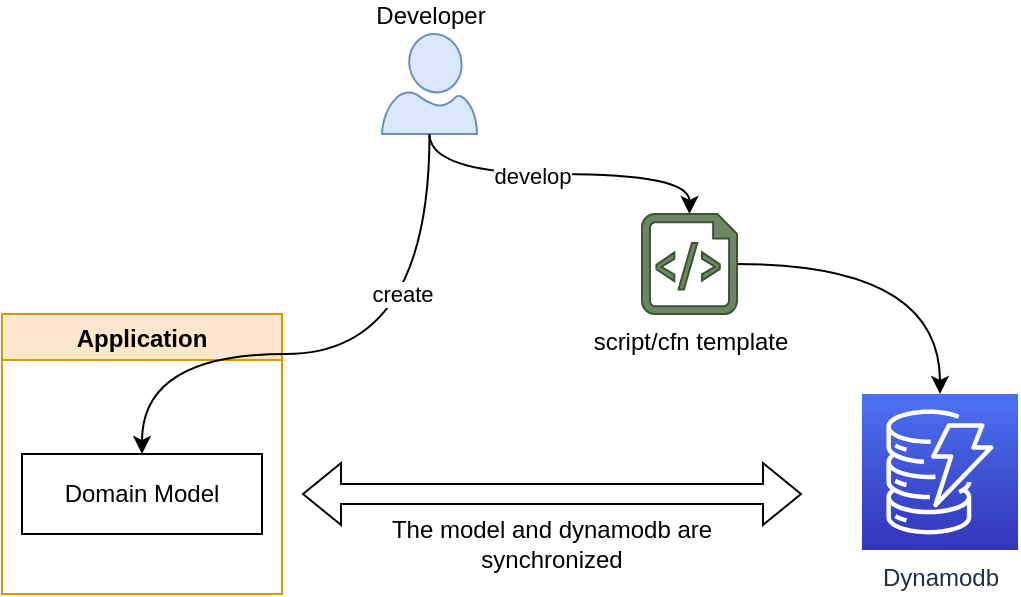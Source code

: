 <mxfile version="14.6.13" type="device" pages="2"><diagram id="z9rTWREqDK0bqpPcEoAy" name="Why DynamoDb?"><mxGraphModel dx="2522" dy="856" grid="1" gridSize="10" guides="1" tooltips="1" connect="1" arrows="1" fold="1" page="1" pageScale="1" pageWidth="1100" pageHeight="850" math="0" shadow="0"><root><mxCell id="0"/><mxCell id="1" parent="0"/><mxCell id="uYyJrdWygwBAWNOMPI6u-1" style="edgeStyle=orthogonalEdgeStyle;curved=1;rounded=0;orthogonalLoop=1;jettySize=auto;html=1;entryX=0.5;entryY=0;entryDx=0;entryDy=0;entryPerimeter=0;fontColor=#000000;exitX=0.5;exitY=1;exitDx=0;exitDy=0;exitPerimeter=0;" edge="1" parent="1" source="uYyJrdWygwBAWNOMPI6u-3" target="uYyJrdWygwBAWNOMPI6u-7"><mxGeometry relative="1" as="geometry"/></mxCell><mxCell id="uYyJrdWygwBAWNOMPI6u-2" value="develop" style="edgeLabel;html=1;align=center;verticalAlign=middle;resizable=0;points=[];fontColor=#000000;" vertex="1" connectable="0" parent="uYyJrdWygwBAWNOMPI6u-1"><mxGeometry x="-0.162" y="-1" relative="1" as="geometry"><mxPoint as="offset"/></mxGeometry></mxCell><mxCell id="uYyJrdWygwBAWNOMPI6u-3" value="Developer" style="verticalLabelPosition=top;html=1;verticalAlign=bottom;align=center;strokeColor=#6c8ebf;fillColor=#dae8fc;shape=mxgraph.azure.user;labelPosition=center;" vertex="1" parent="1"><mxGeometry x="30" y="30" width="47.5" height="50" as="geometry"/></mxCell><mxCell id="uYyJrdWygwBAWNOMPI6u-4" value="Application" style="swimlane;collapsible=0;fillColor=#ffe6cc;strokeColor=#d79b00;" vertex="1" parent="1"><mxGeometry x="-160" y="170" width="140" height="140" as="geometry"/></mxCell><mxCell id="uYyJrdWygwBAWNOMPI6u-5" value="Domain Model" style="rounded=0;whiteSpace=wrap;html=1;" vertex="1" parent="uYyJrdWygwBAWNOMPI6u-4"><mxGeometry x="10" y="70" width="120" height="40" as="geometry"/></mxCell><mxCell id="uYyJrdWygwBAWNOMPI6u-6" style="edgeStyle=orthogonalEdgeStyle;curved=1;rounded=0;orthogonalLoop=1;jettySize=auto;html=1;fontColor=#000000;" edge="1" parent="1" source="uYyJrdWygwBAWNOMPI6u-7" target="uYyJrdWygwBAWNOMPI6u-8"><mxGeometry relative="1" as="geometry"/></mxCell><mxCell id="uYyJrdWygwBAWNOMPI6u-7" value="&lt;font color=&quot;#000000&quot;&gt;script/cfn template&lt;br&gt;&lt;/font&gt;" style="verticalLabelPosition=bottom;html=1;verticalAlign=top;align=center;strokeColor=#3A5431;fillColor=#6d8764;shape=mxgraph.azure.script_file;pointerEvents=1;fontColor=#ffffff;" vertex="1" parent="1"><mxGeometry x="160" y="120" width="47.5" height="50" as="geometry"/></mxCell><mxCell id="uYyJrdWygwBAWNOMPI6u-8" value="Dynamodb" style="sketch=0;points=[[0,0,0],[0.25,0,0],[0.5,0,0],[0.75,0,0],[1,0,0],[0,1,0],[0.25,1,0],[0.5,1,0],[0.75,1,0],[1,1,0],[0,0.25,0],[0,0.5,0],[0,0.75,0],[1,0.25,0],[1,0.5,0],[1,0.75,0]];outlineConnect=0;fontColor=#232F3E;gradientColor=#4D72F3;gradientDirection=north;fillColor=#3334B9;strokeColor=#ffffff;dashed=0;verticalLabelPosition=bottom;verticalAlign=top;align=center;html=1;fontSize=12;fontStyle=0;aspect=fixed;shape=mxgraph.aws4.resourceIcon;resIcon=mxgraph.aws4.dynamodb;" vertex="1" parent="1"><mxGeometry x="270" y="210" width="78" height="78" as="geometry"/></mxCell><mxCell id="uYyJrdWygwBAWNOMPI6u-9" style="edgeStyle=orthogonalEdgeStyle;curved=1;rounded=0;orthogonalLoop=1;jettySize=auto;html=1;exitX=0.5;exitY=1;exitDx=0;exitDy=0;exitPerimeter=0;entryX=0.5;entryY=0;entryDx=0;entryDy=0;fontColor=#000000;" edge="1" parent="1" source="uYyJrdWygwBAWNOMPI6u-3" target="uYyJrdWygwBAWNOMPI6u-5"><mxGeometry relative="1" as="geometry"><Array as="points"><mxPoint x="54" y="190"/><mxPoint x="-90" y="190"/></Array></mxGeometry></mxCell><mxCell id="uYyJrdWygwBAWNOMPI6u-10" value="create" style="edgeLabel;html=1;align=center;verticalAlign=middle;resizable=0;points=[];fontColor=#000000;" vertex="1" connectable="0" parent="uYyJrdWygwBAWNOMPI6u-9"><mxGeometry x="-0.119" y="-3" relative="1" as="geometry"><mxPoint x="10" y="-27" as="offset"/></mxGeometry></mxCell><mxCell id="uYyJrdWygwBAWNOMPI6u-11" value="" style="shape=flexArrow;endArrow=classic;startArrow=classic;html=1;rounded=0;fontColor=#000000;curved=1;" edge="1" parent="1"><mxGeometry width="100" height="100" relative="1" as="geometry"><mxPoint x="-10" y="260" as="sourcePoint"/><mxPoint x="240" y="260" as="targetPoint"/></mxGeometry></mxCell><mxCell id="uYyJrdWygwBAWNOMPI6u-12" value="The model and dynamodb are synchronized" style="text;html=1;strokeColor=none;fillColor=none;align=center;verticalAlign=middle;whiteSpace=wrap;rounded=0;fontColor=#000000;" vertex="1" parent="1"><mxGeometry x="30" y="270" width="170" height="30" as="geometry"/></mxCell></root></mxGraphModel></diagram><diagram id="DZSnj7UPJa4JDg5BgKzK" name="How it works?"><mxGraphModel dx="2522" dy="1706" grid="1" gridSize="10" guides="1" tooltips="1" connect="1" arrows="1" fold="1" page="1" pageScale="1" pageWidth="1100" pageHeight="850" math="0" shadow="0"><root><mxCell id="VLMaIv2j6fM-SstS-1j_-0"/><mxCell id="VLMaIv2j6fM-SstS-1j_-1" parent="VLMaIv2j6fM-SstS-1j_-0"/><mxCell id="w0cmhqkVJYGqxOFY10F_-0" style="edgeStyle=orthogonalEdgeStyle;rounded=0;orthogonalLoop=1;jettySize=auto;html=1;entryX=0;entryY=0.5;entryDx=0;entryDy=0;" edge="1" parent="VLMaIv2j6fM-SstS-1j_-1" source="w0cmhqkVJYGqxOFY10F_-4" target="w0cmhqkVJYGqxOFY10F_-5"><mxGeometry relative="1" as="geometry"/></mxCell><mxCell id="w0cmhqkVJYGqxOFY10F_-1" value="model" style="edgeLabel;html=1;align=center;verticalAlign=middle;resizable=0;points=[];" vertex="1" connectable="0" parent="w0cmhqkVJYGqxOFY10F_-0"><mxGeometry x="0.605" y="-1" relative="1" as="geometry"><mxPoint x="-19" y="-1" as="offset"/></mxGeometry></mxCell><mxCell id="w0cmhqkVJYGqxOFY10F_-2" style="edgeStyle=orthogonalEdgeStyle;rounded=0;orthogonalLoop=1;jettySize=auto;html=1;entryX=0;entryY=0.5;entryDx=0;entryDy=0;" edge="1" parent="VLMaIv2j6fM-SstS-1j_-1" source="w0cmhqkVJYGqxOFY10F_-4" target="w0cmhqkVJYGqxOFY10F_-16"><mxGeometry relative="1" as="geometry"><Array as="points"><mxPoint x="-110" y="220"/><mxPoint x="-110" y="335"/></Array></mxGeometry></mxCell><mxCell id="w0cmhqkVJYGqxOFY10F_-3" value="migrate/generate" style="edgeLabel;html=1;align=center;verticalAlign=middle;resizable=0;points=[];" vertex="1" connectable="0" parent="w0cmhqkVJYGqxOFY10F_-2"><mxGeometry x="0.197" y="1" relative="1" as="geometry"><mxPoint x="1" as="offset"/></mxGeometry></mxCell><mxCell id="w0cmhqkVJYGqxOFY10F_-4" value="Developer" style="verticalLabelPosition=bottom;html=1;verticalAlign=top;align=center;strokeColor=#23445d;fillColor=#bac8d3;shape=mxgraph.azure.user;" vertex="1" parent="VLMaIv2j6fM-SstS-1j_-1"><mxGeometry x="-240" y="180" width="47.5" height="50" as="geometry"/></mxCell><mxCell id="w0cmhqkVJYGqxOFY10F_-5" value="Application" style="swimlane;collapsible=0;fillColor=#b0e3e6;strokeColor=#0e8088;" vertex="1" parent="VLMaIv2j6fM-SstS-1j_-1"><mxGeometry x="-60" y="130" width="180" height="150" as="geometry"/></mxCell><mxCell id="w0cmhqkVJYGqxOFY10F_-6" value="Domain Models" style="rounded=0;whiteSpace=wrap;html=1;" vertex="1" parent="w0cmhqkVJYGqxOFY10F_-5"><mxGeometry x="30" y="40" width="120" height="30" as="geometry"/></mxCell><mxCell id="w0cmhqkVJYGqxOFY10F_-7" value="ContextClass" style="rounded=0;whiteSpace=wrap;html=1;" vertex="1" parent="w0cmhqkVJYGqxOFY10F_-5"><mxGeometry x="30" y="90" width="120" height="30" as="geometry"/></mxCell><mxCell id="w0cmhqkVJYGqxOFY10F_-8" style="edgeStyle=orthogonalEdgeStyle;rounded=0;orthogonalLoop=1;jettySize=auto;html=1;exitX=0.5;exitY=1;exitDx=0;exitDy=0;dashed=1;" edge="1" parent="VLMaIv2j6fM-SstS-1j_-1" source="w0cmhqkVJYGqxOFY10F_-9" target="w0cmhqkVJYGqxOFY10F_-16"><mxGeometry relative="1" as="geometry"/></mxCell><mxCell id="w0cmhqkVJYGqxOFY10F_-9" value="DynamoDbORM" style="swimlane;collapsible=0;fillColor=#d0cee2;strokeColor=#56517e;" vertex="1" parent="VLMaIv2j6fM-SstS-1j_-1"><mxGeometry x="196.5" y="60" width="170" height="160" as="geometry"/></mxCell><mxCell id="w0cmhqkVJYGqxOFY10F_-10" value="DynamoDbContext" style="rounded=0;whiteSpace=wrap;html=1;" vertex="1" parent="w0cmhqkVJYGqxOFY10F_-9"><mxGeometry x="30" y="40" width="120" height="30" as="geometry"/></mxCell><mxCell id="w0cmhqkVJYGqxOFY10F_-11" value="DynamoDbTable" style="rounded=0;whiteSpace=wrap;html=1;" vertex="1" parent="w0cmhqkVJYGqxOFY10F_-9"><mxGeometry x="30" y="90" width="120" height="30" as="geometry"/></mxCell><mxCell id="w0cmhqkVJYGqxOFY10F_-12" style="edgeStyle=orthogonalEdgeStyle;rounded=0;orthogonalLoop=1;jettySize=auto;html=1;entryX=0;entryY=0.5;entryDx=0;entryDy=0;entryPerimeter=0;" edge="1" parent="VLMaIv2j6fM-SstS-1j_-1" source="w0cmhqkVJYGqxOFY10F_-16" target="w0cmhqkVJYGqxOFY10F_-24"><mxGeometry relative="1" as="geometry"><Array as="points"><mxPoint x="510" y="335"/><mxPoint x="510" y="433"/></Array></mxGeometry></mxCell><mxCell id="w0cmhqkVJYGqxOFY10F_-13" style="edgeStyle=orthogonalEdgeStyle;rounded=0;orthogonalLoop=1;jettySize=auto;html=1;dashed=1;" edge="1" parent="VLMaIv2j6fM-SstS-1j_-1" source="w0cmhqkVJYGqxOFY10F_-16" target="w0cmhqkVJYGqxOFY10F_-20"><mxGeometry relative="1" as="geometry"/></mxCell><mxCell id="w0cmhqkVJYGqxOFY10F_-14" style="edgeStyle=orthogonalEdgeStyle;rounded=0;orthogonalLoop=1;jettySize=auto;html=1;entryX=0;entryY=0.5;entryDx=0;entryDy=0;entryPerimeter=0;" edge="1" parent="VLMaIv2j6fM-SstS-1j_-1" source="w0cmhqkVJYGqxOFY10F_-16" target="w0cmhqkVJYGqxOFY10F_-22"><mxGeometry relative="1" as="geometry"><Array as="points"><mxPoint x="510" y="335"/><mxPoint x="510" y="169"/></Array></mxGeometry></mxCell><mxCell id="w0cmhqkVJYGqxOFY10F_-15" value="auto" style="edgeLabel;html=1;align=center;verticalAlign=middle;resizable=0;points=[];" vertex="1" connectable="0" parent="w0cmhqkVJYGqxOFY10F_-14"><mxGeometry x="-0.844" y="-1" relative="1" as="geometry"><mxPoint x="1" as="offset"/></mxGeometry></mxCell><mxCell id="w0cmhqkVJYGqxOFY10F_-16" value="DynamoDb Migrator" style="rounded=1;whiteSpace=wrap;html=1;fillColor=#d5e8d4;strokeColor=#82b366;" vertex="1" parent="VLMaIv2j6fM-SstS-1j_-1"><mxGeometry x="211.5" y="310" width="140" height="50" as="geometry"/></mxCell><mxCell id="w0cmhqkVJYGqxOFY10F_-17" style="edgeStyle=orthogonalEdgeStyle;rounded=0;orthogonalLoop=1;jettySize=auto;html=1;" edge="1" parent="VLMaIv2j6fM-SstS-1j_-1" source="w0cmhqkVJYGqxOFY10F_-20" target="w0cmhqkVJYGqxOFY10F_-24"><mxGeometry relative="1" as="geometry"><Array as="points"><mxPoint x="440" y="460"/><mxPoint x="440" y="460"/></Array></mxGeometry></mxCell><mxCell id="w0cmhqkVJYGqxOFY10F_-18" style="edgeStyle=orthogonalEdgeStyle;rounded=0;orthogonalLoop=1;jettySize=auto;html=1;entryX=0;entryY=0.75;entryDx=0;entryDy=0;entryPerimeter=0;" edge="1" parent="VLMaIv2j6fM-SstS-1j_-1" source="w0cmhqkVJYGqxOFY10F_-20" target="w0cmhqkVJYGqxOFY10F_-22"><mxGeometry relative="1" as="geometry"><Array as="points"><mxPoint x="474" y="460"/><mxPoint x="474" y="189"/></Array></mxGeometry></mxCell><mxCell id="w0cmhqkVJYGqxOFY10F_-19" value="manual" style="edgeLabel;html=1;align=center;verticalAlign=middle;resizable=0;points=[];" vertex="1" connectable="0" parent="w0cmhqkVJYGqxOFY10F_-18"><mxGeometry x="-0.77" y="-4" relative="1" as="geometry"><mxPoint x="14" y="-13" as="offset"/></mxGeometry></mxCell><mxCell id="w0cmhqkVJYGqxOFY10F_-20" value="script" style="sketch=0;pointerEvents=1;shadow=0;dashed=0;html=1;strokeColor=#b46504;fillColor=#fad7ac;labelPosition=center;verticalLabelPosition=bottom;verticalAlign=top;outlineConnect=0;align=center;shape=mxgraph.office.concepts.script;" vertex="1" parent="VLMaIv2j6fM-SstS-1j_-1"><mxGeometry x="255" y="424.5" width="53" height="49" as="geometry"/></mxCell><mxCell id="w0cmhqkVJYGqxOFY10F_-21" value="AWS" style="points=[[0,0],[0.25,0],[0.5,0],[0.75,0],[1,0],[1,0.25],[1,0.5],[1,0.75],[1,1],[0.75,1],[0.5,1],[0.25,1],[0,1],[0,0.75],[0,0.5],[0,0.25]];outlineConnect=0;gradientColor=none;html=1;whiteSpace=wrap;fontSize=12;fontStyle=0;container=1;pointerEvents=0;collapsible=0;recursiveResize=0;shape=mxgraph.aws4.group;grIcon=mxgraph.aws4.group_on_premise;strokeColor=#5A6C86;fillColor=none;verticalAlign=top;align=left;spacingLeft=30;fontColor=#5A6C86;dashed=0;" vertex="1" parent="VLMaIv2j6fM-SstS-1j_-1"><mxGeometry x="560" y="60" width="250" height="230" as="geometry"/></mxCell><mxCell id="w0cmhqkVJYGqxOFY10F_-22" value="DynamoDB" style="sketch=0;points=[[0,0,0],[0.25,0,0],[0.5,0,0],[0.75,0,0],[1,0,0],[0,1,0],[0.25,1,0],[0.5,1,0],[0.75,1,0],[1,1,0],[0,0.25,0],[0,0.5,0],[0,0.75,0],[1,0.25,0],[1,0.5,0],[1,0.75,0]];outlineConnect=0;fontColor=#232F3E;gradientColor=#4D72F3;gradientDirection=north;fillColor=#3334B9;strokeColor=#ffffff;dashed=0;verticalLabelPosition=bottom;verticalAlign=top;align=center;html=1;fontSize=12;fontStyle=0;aspect=fixed;shape=mxgraph.aws4.resourceIcon;resIcon=mxgraph.aws4.dynamodb;" vertex="1" parent="w0cmhqkVJYGqxOFY10F_-21"><mxGeometry x="80" y="70" width="78" height="78" as="geometry"/></mxCell><mxCell id="w0cmhqkVJYGqxOFY10F_-23" value="Local Server" style="points=[[0,0],[0.25,0],[0.5,0],[0.75,0],[1,0],[1,0.25],[1,0.5],[1,0.75],[1,1],[0.75,1],[0.5,1],[0.25,1],[0,1],[0,0.75],[0,0.5],[0,0.25]];outlineConnect=0;gradientColor=none;html=1;whiteSpace=wrap;fontSize=12;fontStyle=0;container=1;pointerEvents=0;collapsible=0;recursiveResize=0;shape=mxgraph.aws4.group;grIcon=mxgraph.aws4.group_on_premise;strokeColor=#5A6C86;fillColor=none;verticalAlign=top;align=left;spacingLeft=30;fontColor=#5A6C86;dashed=0;" vertex="1" parent="VLMaIv2j6fM-SstS-1j_-1"><mxGeometry x="560" y="334" width="250" height="230" as="geometry"/></mxCell><mxCell id="w0cmhqkVJYGqxOFY10F_-24" value="DynamoDb Simulator" style="sketch=0;points=[[0,0,0],[0.25,0,0],[0.5,0,0],[0.75,0,0],[1,0,0],[0,1,0],[0.25,1,0],[0.5,1,0],[0.75,1,0],[1,1,0],[0,0.25,0],[0,0.5,0],[0,0.75,0],[1,0.25,0],[1,0.5,0],[1,0.75,0]];outlineConnect=0;gradientDirection=north;fillColor=#fad7ac;strokeColor=#b46504;dashed=0;verticalLabelPosition=bottom;verticalAlign=top;align=center;html=1;fontSize=12;fontStyle=0;aspect=fixed;shape=mxgraph.aws4.resourceIcon;resIcon=mxgraph.aws4.dynamodb;" vertex="1" parent="w0cmhqkVJYGqxOFY10F_-23"><mxGeometry x="90" y="60" width="78" height="78" as="geometry"/></mxCell><mxCell id="w0cmhqkVJYGqxOFY10F_-25" style="edgeStyle=orthogonalEdgeStyle;rounded=0;orthogonalLoop=1;jettySize=auto;html=1;entryX=1;entryY=0.5;entryDx=0;entryDy=0;" edge="1" parent="VLMaIv2j6fM-SstS-1j_-1" source="w0cmhqkVJYGqxOFY10F_-10" target="w0cmhqkVJYGqxOFY10F_-7"><mxGeometry relative="1" as="geometry"/></mxCell><mxCell id="w0cmhqkVJYGqxOFY10F_-26" value="Inherit" style="edgeLabel;html=1;align=center;verticalAlign=middle;resizable=0;points=[];" vertex="1" connectable="0" parent="w0cmhqkVJYGqxOFY10F_-25"><mxGeometry x="0.135" relative="1" as="geometry"><mxPoint as="offset"/></mxGeometry></mxCell><mxCell id="w0cmhqkVJYGqxOFY10F_-27" style="edgeStyle=orthogonalEdgeStyle;rounded=0;orthogonalLoop=1;jettySize=auto;html=1;" edge="1" parent="VLMaIv2j6fM-SstS-1j_-1" source="w0cmhqkVJYGqxOFY10F_-28" target="w0cmhqkVJYGqxOFY10F_-20"><mxGeometry relative="1" as="geometry"/></mxCell><mxCell id="w0cmhqkVJYGqxOFY10F_-28" value="AWS CLI" style="sketch=0;points=[[0,0,0],[0.25,0,0],[0.5,0,0],[0.75,0,0],[1,0,0],[0,1,0],[0.25,1,0],[0.5,1,0],[0.75,1,0],[1,1,0],[0,0.25,0],[0,0.5,0],[0,0.75,0],[1,0.25,0],[1,0.5,0],[1,0.75,0]];points=[[0,0,0],[0.25,0,0],[0.5,0,0],[0.75,0,0],[1,0,0],[0,1,0],[0.25,1,0],[0.5,1,0],[0.75,1,0],[1,1,0],[0,0.25,0],[0,0.5,0],[0,0.75,0],[1,0.25,0],[1,0.5,0],[1,0.75,0]];outlineConnect=0;gradientDirection=north;fillColor=#eeeeee;strokeColor=#36393d;dashed=0;verticalLabelPosition=bottom;verticalAlign=top;align=center;html=1;fontSize=12;fontStyle=0;aspect=fixed;shape=mxgraph.aws4.resourceIcon;resIcon=mxgraph.aws4.command_line_interface;" vertex="1" parent="VLMaIv2j6fM-SstS-1j_-1"><mxGeometry x="80" y="419" width="60" height="60" as="geometry"/></mxCell><mxCell id="w0cmhqkVJYGqxOFY10F_-29" style="edgeStyle=orthogonalEdgeStyle;rounded=0;orthogonalLoop=1;jettySize=auto;html=1;entryX=0.5;entryY=0;entryDx=0;entryDy=0;" edge="1" parent="VLMaIv2j6fM-SstS-1j_-1" source="w0cmhqkVJYGqxOFY10F_-30" target="w0cmhqkVJYGqxOFY10F_-9"><mxGeometry relative="1" as="geometry"/></mxCell><mxCell id="w0cmhqkVJYGqxOFY10F_-30" value="AWSSDK.DynamoDb" style="rounded=1;whiteSpace=wrap;html=1;" vertex="1" parent="VLMaIv2j6fM-SstS-1j_-1"><mxGeometry x="213" y="-20" width="138.5" height="30" as="geometry"/></mxCell></root></mxGraphModel></diagram></mxfile>